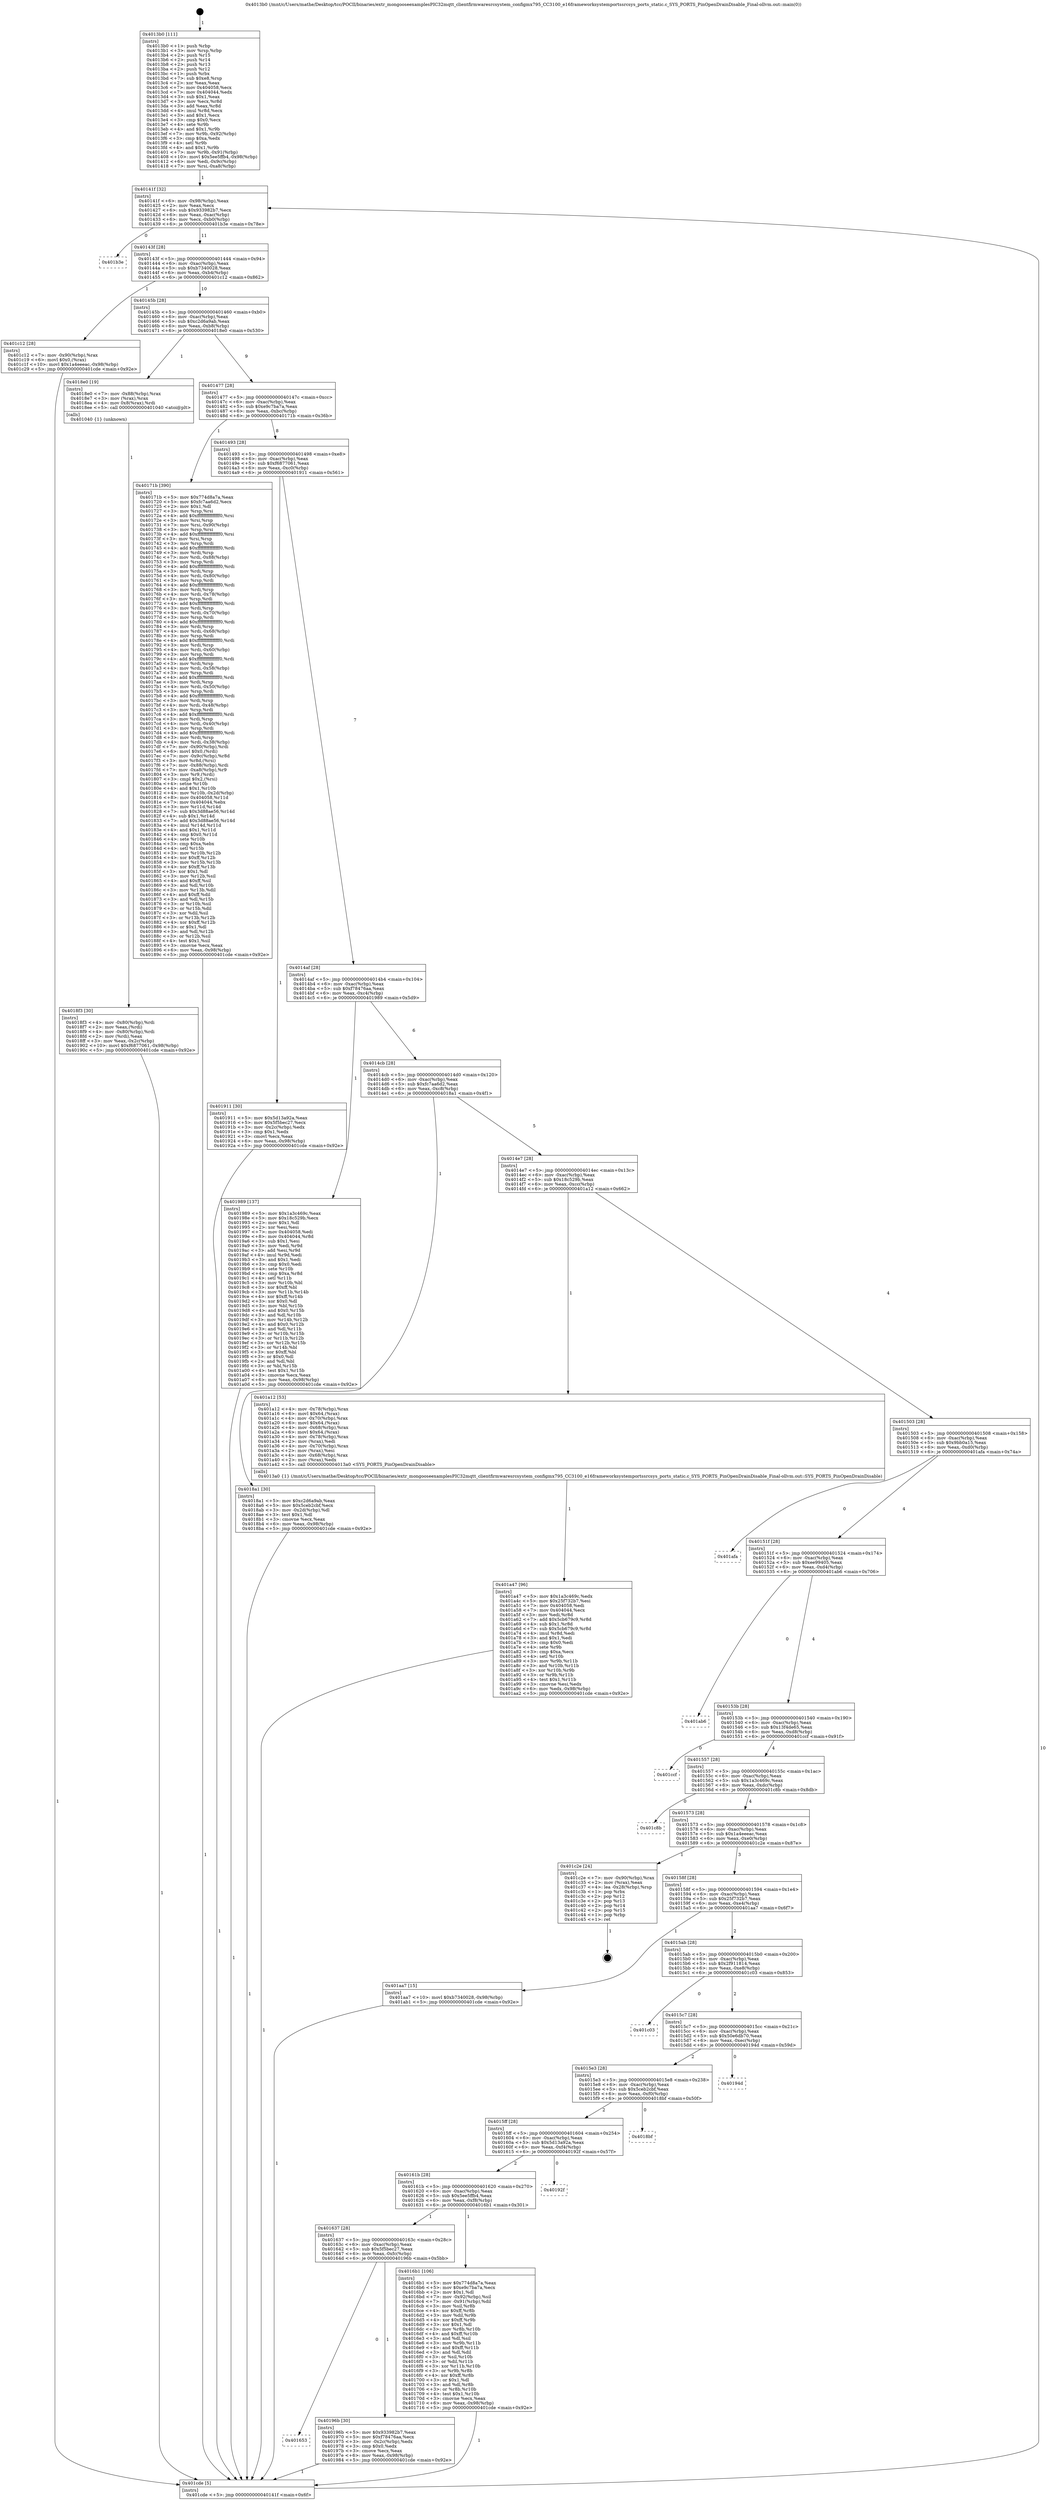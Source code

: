 digraph "0x4013b0" {
  label = "0x4013b0 (/mnt/c/Users/mathe/Desktop/tcc/POCII/binaries/extr_mongooseexamplesPIC32mqtt_clientfirmwaresrcsystem_configmx795_CC3100_e16frameworksystemportssrcsys_ports_static.c_SYS_PORTS_PinOpenDrainDisable_Final-ollvm.out::main(0))"
  labelloc = "t"
  node[shape=record]

  Entry [label="",width=0.3,height=0.3,shape=circle,fillcolor=black,style=filled]
  "0x40141f" [label="{
     0x40141f [32]\l
     | [instrs]\l
     &nbsp;&nbsp;0x40141f \<+6\>: mov -0x98(%rbp),%eax\l
     &nbsp;&nbsp;0x401425 \<+2\>: mov %eax,%ecx\l
     &nbsp;&nbsp;0x401427 \<+6\>: sub $0x933982b7,%ecx\l
     &nbsp;&nbsp;0x40142d \<+6\>: mov %eax,-0xac(%rbp)\l
     &nbsp;&nbsp;0x401433 \<+6\>: mov %ecx,-0xb0(%rbp)\l
     &nbsp;&nbsp;0x401439 \<+6\>: je 0000000000401b3e \<main+0x78e\>\l
  }"]
  "0x401b3e" [label="{
     0x401b3e\l
  }", style=dashed]
  "0x40143f" [label="{
     0x40143f [28]\l
     | [instrs]\l
     &nbsp;&nbsp;0x40143f \<+5\>: jmp 0000000000401444 \<main+0x94\>\l
     &nbsp;&nbsp;0x401444 \<+6\>: mov -0xac(%rbp),%eax\l
     &nbsp;&nbsp;0x40144a \<+5\>: sub $0xb7340028,%eax\l
     &nbsp;&nbsp;0x40144f \<+6\>: mov %eax,-0xb4(%rbp)\l
     &nbsp;&nbsp;0x401455 \<+6\>: je 0000000000401c12 \<main+0x862\>\l
  }"]
  Exit [label="",width=0.3,height=0.3,shape=circle,fillcolor=black,style=filled,peripheries=2]
  "0x401c12" [label="{
     0x401c12 [28]\l
     | [instrs]\l
     &nbsp;&nbsp;0x401c12 \<+7\>: mov -0x90(%rbp),%rax\l
     &nbsp;&nbsp;0x401c19 \<+6\>: movl $0x0,(%rax)\l
     &nbsp;&nbsp;0x401c1f \<+10\>: movl $0x1a4eeeac,-0x98(%rbp)\l
     &nbsp;&nbsp;0x401c29 \<+5\>: jmp 0000000000401cde \<main+0x92e\>\l
  }"]
  "0x40145b" [label="{
     0x40145b [28]\l
     | [instrs]\l
     &nbsp;&nbsp;0x40145b \<+5\>: jmp 0000000000401460 \<main+0xb0\>\l
     &nbsp;&nbsp;0x401460 \<+6\>: mov -0xac(%rbp),%eax\l
     &nbsp;&nbsp;0x401466 \<+5\>: sub $0xc2d6a9ab,%eax\l
     &nbsp;&nbsp;0x40146b \<+6\>: mov %eax,-0xb8(%rbp)\l
     &nbsp;&nbsp;0x401471 \<+6\>: je 00000000004018e0 \<main+0x530\>\l
  }"]
  "0x401a47" [label="{
     0x401a47 [96]\l
     | [instrs]\l
     &nbsp;&nbsp;0x401a47 \<+5\>: mov $0x1a3c469c,%edx\l
     &nbsp;&nbsp;0x401a4c \<+5\>: mov $0x25f732b7,%esi\l
     &nbsp;&nbsp;0x401a51 \<+7\>: mov 0x404058,%edi\l
     &nbsp;&nbsp;0x401a58 \<+7\>: mov 0x404044,%ecx\l
     &nbsp;&nbsp;0x401a5f \<+3\>: mov %edi,%r8d\l
     &nbsp;&nbsp;0x401a62 \<+7\>: add $0x5cb679c9,%r8d\l
     &nbsp;&nbsp;0x401a69 \<+4\>: sub $0x1,%r8d\l
     &nbsp;&nbsp;0x401a6d \<+7\>: sub $0x5cb679c9,%r8d\l
     &nbsp;&nbsp;0x401a74 \<+4\>: imul %r8d,%edi\l
     &nbsp;&nbsp;0x401a78 \<+3\>: and $0x1,%edi\l
     &nbsp;&nbsp;0x401a7b \<+3\>: cmp $0x0,%edi\l
     &nbsp;&nbsp;0x401a7e \<+4\>: sete %r9b\l
     &nbsp;&nbsp;0x401a82 \<+3\>: cmp $0xa,%ecx\l
     &nbsp;&nbsp;0x401a85 \<+4\>: setl %r10b\l
     &nbsp;&nbsp;0x401a89 \<+3\>: mov %r9b,%r11b\l
     &nbsp;&nbsp;0x401a8c \<+3\>: and %r10b,%r11b\l
     &nbsp;&nbsp;0x401a8f \<+3\>: xor %r10b,%r9b\l
     &nbsp;&nbsp;0x401a92 \<+3\>: or %r9b,%r11b\l
     &nbsp;&nbsp;0x401a95 \<+4\>: test $0x1,%r11b\l
     &nbsp;&nbsp;0x401a99 \<+3\>: cmovne %esi,%edx\l
     &nbsp;&nbsp;0x401a9c \<+6\>: mov %edx,-0x98(%rbp)\l
     &nbsp;&nbsp;0x401aa2 \<+5\>: jmp 0000000000401cde \<main+0x92e\>\l
  }"]
  "0x4018e0" [label="{
     0x4018e0 [19]\l
     | [instrs]\l
     &nbsp;&nbsp;0x4018e0 \<+7\>: mov -0x88(%rbp),%rax\l
     &nbsp;&nbsp;0x4018e7 \<+3\>: mov (%rax),%rax\l
     &nbsp;&nbsp;0x4018ea \<+4\>: mov 0x8(%rax),%rdi\l
     &nbsp;&nbsp;0x4018ee \<+5\>: call 0000000000401040 \<atoi@plt\>\l
     | [calls]\l
     &nbsp;&nbsp;0x401040 \{1\} (unknown)\l
  }"]
  "0x401477" [label="{
     0x401477 [28]\l
     | [instrs]\l
     &nbsp;&nbsp;0x401477 \<+5\>: jmp 000000000040147c \<main+0xcc\>\l
     &nbsp;&nbsp;0x40147c \<+6\>: mov -0xac(%rbp),%eax\l
     &nbsp;&nbsp;0x401482 \<+5\>: sub $0xe9c7ba7a,%eax\l
     &nbsp;&nbsp;0x401487 \<+6\>: mov %eax,-0xbc(%rbp)\l
     &nbsp;&nbsp;0x40148d \<+6\>: je 000000000040171b \<main+0x36b\>\l
  }"]
  "0x401653" [label="{
     0x401653\l
  }", style=dashed]
  "0x40171b" [label="{
     0x40171b [390]\l
     | [instrs]\l
     &nbsp;&nbsp;0x40171b \<+5\>: mov $0x774d8a7a,%eax\l
     &nbsp;&nbsp;0x401720 \<+5\>: mov $0xfc7aa6d2,%ecx\l
     &nbsp;&nbsp;0x401725 \<+2\>: mov $0x1,%dl\l
     &nbsp;&nbsp;0x401727 \<+3\>: mov %rsp,%rsi\l
     &nbsp;&nbsp;0x40172a \<+4\>: add $0xfffffffffffffff0,%rsi\l
     &nbsp;&nbsp;0x40172e \<+3\>: mov %rsi,%rsp\l
     &nbsp;&nbsp;0x401731 \<+7\>: mov %rsi,-0x90(%rbp)\l
     &nbsp;&nbsp;0x401738 \<+3\>: mov %rsp,%rsi\l
     &nbsp;&nbsp;0x40173b \<+4\>: add $0xfffffffffffffff0,%rsi\l
     &nbsp;&nbsp;0x40173f \<+3\>: mov %rsi,%rsp\l
     &nbsp;&nbsp;0x401742 \<+3\>: mov %rsp,%rdi\l
     &nbsp;&nbsp;0x401745 \<+4\>: add $0xfffffffffffffff0,%rdi\l
     &nbsp;&nbsp;0x401749 \<+3\>: mov %rdi,%rsp\l
     &nbsp;&nbsp;0x40174c \<+7\>: mov %rdi,-0x88(%rbp)\l
     &nbsp;&nbsp;0x401753 \<+3\>: mov %rsp,%rdi\l
     &nbsp;&nbsp;0x401756 \<+4\>: add $0xfffffffffffffff0,%rdi\l
     &nbsp;&nbsp;0x40175a \<+3\>: mov %rdi,%rsp\l
     &nbsp;&nbsp;0x40175d \<+4\>: mov %rdi,-0x80(%rbp)\l
     &nbsp;&nbsp;0x401761 \<+3\>: mov %rsp,%rdi\l
     &nbsp;&nbsp;0x401764 \<+4\>: add $0xfffffffffffffff0,%rdi\l
     &nbsp;&nbsp;0x401768 \<+3\>: mov %rdi,%rsp\l
     &nbsp;&nbsp;0x40176b \<+4\>: mov %rdi,-0x78(%rbp)\l
     &nbsp;&nbsp;0x40176f \<+3\>: mov %rsp,%rdi\l
     &nbsp;&nbsp;0x401772 \<+4\>: add $0xfffffffffffffff0,%rdi\l
     &nbsp;&nbsp;0x401776 \<+3\>: mov %rdi,%rsp\l
     &nbsp;&nbsp;0x401779 \<+4\>: mov %rdi,-0x70(%rbp)\l
     &nbsp;&nbsp;0x40177d \<+3\>: mov %rsp,%rdi\l
     &nbsp;&nbsp;0x401780 \<+4\>: add $0xfffffffffffffff0,%rdi\l
     &nbsp;&nbsp;0x401784 \<+3\>: mov %rdi,%rsp\l
     &nbsp;&nbsp;0x401787 \<+4\>: mov %rdi,-0x68(%rbp)\l
     &nbsp;&nbsp;0x40178b \<+3\>: mov %rsp,%rdi\l
     &nbsp;&nbsp;0x40178e \<+4\>: add $0xfffffffffffffff0,%rdi\l
     &nbsp;&nbsp;0x401792 \<+3\>: mov %rdi,%rsp\l
     &nbsp;&nbsp;0x401795 \<+4\>: mov %rdi,-0x60(%rbp)\l
     &nbsp;&nbsp;0x401799 \<+3\>: mov %rsp,%rdi\l
     &nbsp;&nbsp;0x40179c \<+4\>: add $0xfffffffffffffff0,%rdi\l
     &nbsp;&nbsp;0x4017a0 \<+3\>: mov %rdi,%rsp\l
     &nbsp;&nbsp;0x4017a3 \<+4\>: mov %rdi,-0x58(%rbp)\l
     &nbsp;&nbsp;0x4017a7 \<+3\>: mov %rsp,%rdi\l
     &nbsp;&nbsp;0x4017aa \<+4\>: add $0xfffffffffffffff0,%rdi\l
     &nbsp;&nbsp;0x4017ae \<+3\>: mov %rdi,%rsp\l
     &nbsp;&nbsp;0x4017b1 \<+4\>: mov %rdi,-0x50(%rbp)\l
     &nbsp;&nbsp;0x4017b5 \<+3\>: mov %rsp,%rdi\l
     &nbsp;&nbsp;0x4017b8 \<+4\>: add $0xfffffffffffffff0,%rdi\l
     &nbsp;&nbsp;0x4017bc \<+3\>: mov %rdi,%rsp\l
     &nbsp;&nbsp;0x4017bf \<+4\>: mov %rdi,-0x48(%rbp)\l
     &nbsp;&nbsp;0x4017c3 \<+3\>: mov %rsp,%rdi\l
     &nbsp;&nbsp;0x4017c6 \<+4\>: add $0xfffffffffffffff0,%rdi\l
     &nbsp;&nbsp;0x4017ca \<+3\>: mov %rdi,%rsp\l
     &nbsp;&nbsp;0x4017cd \<+4\>: mov %rdi,-0x40(%rbp)\l
     &nbsp;&nbsp;0x4017d1 \<+3\>: mov %rsp,%rdi\l
     &nbsp;&nbsp;0x4017d4 \<+4\>: add $0xfffffffffffffff0,%rdi\l
     &nbsp;&nbsp;0x4017d8 \<+3\>: mov %rdi,%rsp\l
     &nbsp;&nbsp;0x4017db \<+4\>: mov %rdi,-0x38(%rbp)\l
     &nbsp;&nbsp;0x4017df \<+7\>: mov -0x90(%rbp),%rdi\l
     &nbsp;&nbsp;0x4017e6 \<+6\>: movl $0x0,(%rdi)\l
     &nbsp;&nbsp;0x4017ec \<+7\>: mov -0x9c(%rbp),%r8d\l
     &nbsp;&nbsp;0x4017f3 \<+3\>: mov %r8d,(%rsi)\l
     &nbsp;&nbsp;0x4017f6 \<+7\>: mov -0x88(%rbp),%rdi\l
     &nbsp;&nbsp;0x4017fd \<+7\>: mov -0xa8(%rbp),%r9\l
     &nbsp;&nbsp;0x401804 \<+3\>: mov %r9,(%rdi)\l
     &nbsp;&nbsp;0x401807 \<+3\>: cmpl $0x2,(%rsi)\l
     &nbsp;&nbsp;0x40180a \<+4\>: setne %r10b\l
     &nbsp;&nbsp;0x40180e \<+4\>: and $0x1,%r10b\l
     &nbsp;&nbsp;0x401812 \<+4\>: mov %r10b,-0x2d(%rbp)\l
     &nbsp;&nbsp;0x401816 \<+8\>: mov 0x404058,%r11d\l
     &nbsp;&nbsp;0x40181e \<+7\>: mov 0x404044,%ebx\l
     &nbsp;&nbsp;0x401825 \<+3\>: mov %r11d,%r14d\l
     &nbsp;&nbsp;0x401828 \<+7\>: sub $0x3d88ae56,%r14d\l
     &nbsp;&nbsp;0x40182f \<+4\>: sub $0x1,%r14d\l
     &nbsp;&nbsp;0x401833 \<+7\>: add $0x3d88ae56,%r14d\l
     &nbsp;&nbsp;0x40183a \<+4\>: imul %r14d,%r11d\l
     &nbsp;&nbsp;0x40183e \<+4\>: and $0x1,%r11d\l
     &nbsp;&nbsp;0x401842 \<+4\>: cmp $0x0,%r11d\l
     &nbsp;&nbsp;0x401846 \<+4\>: sete %r10b\l
     &nbsp;&nbsp;0x40184a \<+3\>: cmp $0xa,%ebx\l
     &nbsp;&nbsp;0x40184d \<+4\>: setl %r15b\l
     &nbsp;&nbsp;0x401851 \<+3\>: mov %r10b,%r12b\l
     &nbsp;&nbsp;0x401854 \<+4\>: xor $0xff,%r12b\l
     &nbsp;&nbsp;0x401858 \<+3\>: mov %r15b,%r13b\l
     &nbsp;&nbsp;0x40185b \<+4\>: xor $0xff,%r13b\l
     &nbsp;&nbsp;0x40185f \<+3\>: xor $0x1,%dl\l
     &nbsp;&nbsp;0x401862 \<+3\>: mov %r12b,%sil\l
     &nbsp;&nbsp;0x401865 \<+4\>: and $0xff,%sil\l
     &nbsp;&nbsp;0x401869 \<+3\>: and %dl,%r10b\l
     &nbsp;&nbsp;0x40186c \<+3\>: mov %r13b,%dil\l
     &nbsp;&nbsp;0x40186f \<+4\>: and $0xff,%dil\l
     &nbsp;&nbsp;0x401873 \<+3\>: and %dl,%r15b\l
     &nbsp;&nbsp;0x401876 \<+3\>: or %r10b,%sil\l
     &nbsp;&nbsp;0x401879 \<+3\>: or %r15b,%dil\l
     &nbsp;&nbsp;0x40187c \<+3\>: xor %dil,%sil\l
     &nbsp;&nbsp;0x40187f \<+3\>: or %r13b,%r12b\l
     &nbsp;&nbsp;0x401882 \<+4\>: xor $0xff,%r12b\l
     &nbsp;&nbsp;0x401886 \<+3\>: or $0x1,%dl\l
     &nbsp;&nbsp;0x401889 \<+3\>: and %dl,%r12b\l
     &nbsp;&nbsp;0x40188c \<+3\>: or %r12b,%sil\l
     &nbsp;&nbsp;0x40188f \<+4\>: test $0x1,%sil\l
     &nbsp;&nbsp;0x401893 \<+3\>: cmovne %ecx,%eax\l
     &nbsp;&nbsp;0x401896 \<+6\>: mov %eax,-0x98(%rbp)\l
     &nbsp;&nbsp;0x40189c \<+5\>: jmp 0000000000401cde \<main+0x92e\>\l
  }"]
  "0x401493" [label="{
     0x401493 [28]\l
     | [instrs]\l
     &nbsp;&nbsp;0x401493 \<+5\>: jmp 0000000000401498 \<main+0xe8\>\l
     &nbsp;&nbsp;0x401498 \<+6\>: mov -0xac(%rbp),%eax\l
     &nbsp;&nbsp;0x40149e \<+5\>: sub $0xf6877061,%eax\l
     &nbsp;&nbsp;0x4014a3 \<+6\>: mov %eax,-0xc0(%rbp)\l
     &nbsp;&nbsp;0x4014a9 \<+6\>: je 0000000000401911 \<main+0x561\>\l
  }"]
  "0x40196b" [label="{
     0x40196b [30]\l
     | [instrs]\l
     &nbsp;&nbsp;0x40196b \<+5\>: mov $0x933982b7,%eax\l
     &nbsp;&nbsp;0x401970 \<+5\>: mov $0xf78476aa,%ecx\l
     &nbsp;&nbsp;0x401975 \<+3\>: mov -0x2c(%rbp),%edx\l
     &nbsp;&nbsp;0x401978 \<+3\>: cmp $0x0,%edx\l
     &nbsp;&nbsp;0x40197b \<+3\>: cmove %ecx,%eax\l
     &nbsp;&nbsp;0x40197e \<+6\>: mov %eax,-0x98(%rbp)\l
     &nbsp;&nbsp;0x401984 \<+5\>: jmp 0000000000401cde \<main+0x92e\>\l
  }"]
  "0x401911" [label="{
     0x401911 [30]\l
     | [instrs]\l
     &nbsp;&nbsp;0x401911 \<+5\>: mov $0x5d13a92a,%eax\l
     &nbsp;&nbsp;0x401916 \<+5\>: mov $0x5f5bec27,%ecx\l
     &nbsp;&nbsp;0x40191b \<+3\>: mov -0x2c(%rbp),%edx\l
     &nbsp;&nbsp;0x40191e \<+3\>: cmp $0x1,%edx\l
     &nbsp;&nbsp;0x401921 \<+3\>: cmovl %ecx,%eax\l
     &nbsp;&nbsp;0x401924 \<+6\>: mov %eax,-0x98(%rbp)\l
     &nbsp;&nbsp;0x40192a \<+5\>: jmp 0000000000401cde \<main+0x92e\>\l
  }"]
  "0x4014af" [label="{
     0x4014af [28]\l
     | [instrs]\l
     &nbsp;&nbsp;0x4014af \<+5\>: jmp 00000000004014b4 \<main+0x104\>\l
     &nbsp;&nbsp;0x4014b4 \<+6\>: mov -0xac(%rbp),%eax\l
     &nbsp;&nbsp;0x4014ba \<+5\>: sub $0xf78476aa,%eax\l
     &nbsp;&nbsp;0x4014bf \<+6\>: mov %eax,-0xc4(%rbp)\l
     &nbsp;&nbsp;0x4014c5 \<+6\>: je 0000000000401989 \<main+0x5d9\>\l
  }"]
  "0x4018f3" [label="{
     0x4018f3 [30]\l
     | [instrs]\l
     &nbsp;&nbsp;0x4018f3 \<+4\>: mov -0x80(%rbp),%rdi\l
     &nbsp;&nbsp;0x4018f7 \<+2\>: mov %eax,(%rdi)\l
     &nbsp;&nbsp;0x4018f9 \<+4\>: mov -0x80(%rbp),%rdi\l
     &nbsp;&nbsp;0x4018fd \<+2\>: mov (%rdi),%eax\l
     &nbsp;&nbsp;0x4018ff \<+3\>: mov %eax,-0x2c(%rbp)\l
     &nbsp;&nbsp;0x401902 \<+10\>: movl $0xf6877061,-0x98(%rbp)\l
     &nbsp;&nbsp;0x40190c \<+5\>: jmp 0000000000401cde \<main+0x92e\>\l
  }"]
  "0x401989" [label="{
     0x401989 [137]\l
     | [instrs]\l
     &nbsp;&nbsp;0x401989 \<+5\>: mov $0x1a3c469c,%eax\l
     &nbsp;&nbsp;0x40198e \<+5\>: mov $0x18c529b,%ecx\l
     &nbsp;&nbsp;0x401993 \<+2\>: mov $0x1,%dl\l
     &nbsp;&nbsp;0x401995 \<+2\>: xor %esi,%esi\l
     &nbsp;&nbsp;0x401997 \<+7\>: mov 0x404058,%edi\l
     &nbsp;&nbsp;0x40199e \<+8\>: mov 0x404044,%r8d\l
     &nbsp;&nbsp;0x4019a6 \<+3\>: sub $0x1,%esi\l
     &nbsp;&nbsp;0x4019a9 \<+3\>: mov %edi,%r9d\l
     &nbsp;&nbsp;0x4019ac \<+3\>: add %esi,%r9d\l
     &nbsp;&nbsp;0x4019af \<+4\>: imul %r9d,%edi\l
     &nbsp;&nbsp;0x4019b3 \<+3\>: and $0x1,%edi\l
     &nbsp;&nbsp;0x4019b6 \<+3\>: cmp $0x0,%edi\l
     &nbsp;&nbsp;0x4019b9 \<+4\>: sete %r10b\l
     &nbsp;&nbsp;0x4019bd \<+4\>: cmp $0xa,%r8d\l
     &nbsp;&nbsp;0x4019c1 \<+4\>: setl %r11b\l
     &nbsp;&nbsp;0x4019c5 \<+3\>: mov %r10b,%bl\l
     &nbsp;&nbsp;0x4019c8 \<+3\>: xor $0xff,%bl\l
     &nbsp;&nbsp;0x4019cb \<+3\>: mov %r11b,%r14b\l
     &nbsp;&nbsp;0x4019ce \<+4\>: xor $0xff,%r14b\l
     &nbsp;&nbsp;0x4019d2 \<+3\>: xor $0x0,%dl\l
     &nbsp;&nbsp;0x4019d5 \<+3\>: mov %bl,%r15b\l
     &nbsp;&nbsp;0x4019d8 \<+4\>: and $0x0,%r15b\l
     &nbsp;&nbsp;0x4019dc \<+3\>: and %dl,%r10b\l
     &nbsp;&nbsp;0x4019df \<+3\>: mov %r14b,%r12b\l
     &nbsp;&nbsp;0x4019e2 \<+4\>: and $0x0,%r12b\l
     &nbsp;&nbsp;0x4019e6 \<+3\>: and %dl,%r11b\l
     &nbsp;&nbsp;0x4019e9 \<+3\>: or %r10b,%r15b\l
     &nbsp;&nbsp;0x4019ec \<+3\>: or %r11b,%r12b\l
     &nbsp;&nbsp;0x4019ef \<+3\>: xor %r12b,%r15b\l
     &nbsp;&nbsp;0x4019f2 \<+3\>: or %r14b,%bl\l
     &nbsp;&nbsp;0x4019f5 \<+3\>: xor $0xff,%bl\l
     &nbsp;&nbsp;0x4019f8 \<+3\>: or $0x0,%dl\l
     &nbsp;&nbsp;0x4019fb \<+2\>: and %dl,%bl\l
     &nbsp;&nbsp;0x4019fd \<+3\>: or %bl,%r15b\l
     &nbsp;&nbsp;0x401a00 \<+4\>: test $0x1,%r15b\l
     &nbsp;&nbsp;0x401a04 \<+3\>: cmovne %ecx,%eax\l
     &nbsp;&nbsp;0x401a07 \<+6\>: mov %eax,-0x98(%rbp)\l
     &nbsp;&nbsp;0x401a0d \<+5\>: jmp 0000000000401cde \<main+0x92e\>\l
  }"]
  "0x4014cb" [label="{
     0x4014cb [28]\l
     | [instrs]\l
     &nbsp;&nbsp;0x4014cb \<+5\>: jmp 00000000004014d0 \<main+0x120\>\l
     &nbsp;&nbsp;0x4014d0 \<+6\>: mov -0xac(%rbp),%eax\l
     &nbsp;&nbsp;0x4014d6 \<+5\>: sub $0xfc7aa6d2,%eax\l
     &nbsp;&nbsp;0x4014db \<+6\>: mov %eax,-0xc8(%rbp)\l
     &nbsp;&nbsp;0x4014e1 \<+6\>: je 00000000004018a1 \<main+0x4f1\>\l
  }"]
  "0x4013b0" [label="{
     0x4013b0 [111]\l
     | [instrs]\l
     &nbsp;&nbsp;0x4013b0 \<+1\>: push %rbp\l
     &nbsp;&nbsp;0x4013b1 \<+3\>: mov %rsp,%rbp\l
     &nbsp;&nbsp;0x4013b4 \<+2\>: push %r15\l
     &nbsp;&nbsp;0x4013b6 \<+2\>: push %r14\l
     &nbsp;&nbsp;0x4013b8 \<+2\>: push %r13\l
     &nbsp;&nbsp;0x4013ba \<+2\>: push %r12\l
     &nbsp;&nbsp;0x4013bc \<+1\>: push %rbx\l
     &nbsp;&nbsp;0x4013bd \<+7\>: sub $0xe8,%rsp\l
     &nbsp;&nbsp;0x4013c4 \<+2\>: xor %eax,%eax\l
     &nbsp;&nbsp;0x4013c6 \<+7\>: mov 0x404058,%ecx\l
     &nbsp;&nbsp;0x4013cd \<+7\>: mov 0x404044,%edx\l
     &nbsp;&nbsp;0x4013d4 \<+3\>: sub $0x1,%eax\l
     &nbsp;&nbsp;0x4013d7 \<+3\>: mov %ecx,%r8d\l
     &nbsp;&nbsp;0x4013da \<+3\>: add %eax,%r8d\l
     &nbsp;&nbsp;0x4013dd \<+4\>: imul %r8d,%ecx\l
     &nbsp;&nbsp;0x4013e1 \<+3\>: and $0x1,%ecx\l
     &nbsp;&nbsp;0x4013e4 \<+3\>: cmp $0x0,%ecx\l
     &nbsp;&nbsp;0x4013e7 \<+4\>: sete %r9b\l
     &nbsp;&nbsp;0x4013eb \<+4\>: and $0x1,%r9b\l
     &nbsp;&nbsp;0x4013ef \<+7\>: mov %r9b,-0x92(%rbp)\l
     &nbsp;&nbsp;0x4013f6 \<+3\>: cmp $0xa,%edx\l
     &nbsp;&nbsp;0x4013f9 \<+4\>: setl %r9b\l
     &nbsp;&nbsp;0x4013fd \<+4\>: and $0x1,%r9b\l
     &nbsp;&nbsp;0x401401 \<+7\>: mov %r9b,-0x91(%rbp)\l
     &nbsp;&nbsp;0x401408 \<+10\>: movl $0x5ee5ffb4,-0x98(%rbp)\l
     &nbsp;&nbsp;0x401412 \<+6\>: mov %edi,-0x9c(%rbp)\l
     &nbsp;&nbsp;0x401418 \<+7\>: mov %rsi,-0xa8(%rbp)\l
  }"]
  "0x4018a1" [label="{
     0x4018a1 [30]\l
     | [instrs]\l
     &nbsp;&nbsp;0x4018a1 \<+5\>: mov $0xc2d6a9ab,%eax\l
     &nbsp;&nbsp;0x4018a6 \<+5\>: mov $0x5ceb2cbf,%ecx\l
     &nbsp;&nbsp;0x4018ab \<+3\>: mov -0x2d(%rbp),%dl\l
     &nbsp;&nbsp;0x4018ae \<+3\>: test $0x1,%dl\l
     &nbsp;&nbsp;0x4018b1 \<+3\>: cmovne %ecx,%eax\l
     &nbsp;&nbsp;0x4018b4 \<+6\>: mov %eax,-0x98(%rbp)\l
     &nbsp;&nbsp;0x4018ba \<+5\>: jmp 0000000000401cde \<main+0x92e\>\l
  }"]
  "0x4014e7" [label="{
     0x4014e7 [28]\l
     | [instrs]\l
     &nbsp;&nbsp;0x4014e7 \<+5\>: jmp 00000000004014ec \<main+0x13c\>\l
     &nbsp;&nbsp;0x4014ec \<+6\>: mov -0xac(%rbp),%eax\l
     &nbsp;&nbsp;0x4014f2 \<+5\>: sub $0x18c529b,%eax\l
     &nbsp;&nbsp;0x4014f7 \<+6\>: mov %eax,-0xcc(%rbp)\l
     &nbsp;&nbsp;0x4014fd \<+6\>: je 0000000000401a12 \<main+0x662\>\l
  }"]
  "0x401cde" [label="{
     0x401cde [5]\l
     | [instrs]\l
     &nbsp;&nbsp;0x401cde \<+5\>: jmp 000000000040141f \<main+0x6f\>\l
  }"]
  "0x401a12" [label="{
     0x401a12 [53]\l
     | [instrs]\l
     &nbsp;&nbsp;0x401a12 \<+4\>: mov -0x78(%rbp),%rax\l
     &nbsp;&nbsp;0x401a16 \<+6\>: movl $0x64,(%rax)\l
     &nbsp;&nbsp;0x401a1c \<+4\>: mov -0x70(%rbp),%rax\l
     &nbsp;&nbsp;0x401a20 \<+6\>: movl $0x64,(%rax)\l
     &nbsp;&nbsp;0x401a26 \<+4\>: mov -0x68(%rbp),%rax\l
     &nbsp;&nbsp;0x401a2a \<+6\>: movl $0x64,(%rax)\l
     &nbsp;&nbsp;0x401a30 \<+4\>: mov -0x78(%rbp),%rax\l
     &nbsp;&nbsp;0x401a34 \<+2\>: mov (%rax),%edi\l
     &nbsp;&nbsp;0x401a36 \<+4\>: mov -0x70(%rbp),%rax\l
     &nbsp;&nbsp;0x401a3a \<+2\>: mov (%rax),%esi\l
     &nbsp;&nbsp;0x401a3c \<+4\>: mov -0x68(%rbp),%rax\l
     &nbsp;&nbsp;0x401a40 \<+2\>: mov (%rax),%edx\l
     &nbsp;&nbsp;0x401a42 \<+5\>: call 00000000004013a0 \<SYS_PORTS_PinOpenDrainDisable\>\l
     | [calls]\l
     &nbsp;&nbsp;0x4013a0 \{1\} (/mnt/c/Users/mathe/Desktop/tcc/POCII/binaries/extr_mongooseexamplesPIC32mqtt_clientfirmwaresrcsystem_configmx795_CC3100_e16frameworksystemportssrcsys_ports_static.c_SYS_PORTS_PinOpenDrainDisable_Final-ollvm.out::SYS_PORTS_PinOpenDrainDisable)\l
  }"]
  "0x401503" [label="{
     0x401503 [28]\l
     | [instrs]\l
     &nbsp;&nbsp;0x401503 \<+5\>: jmp 0000000000401508 \<main+0x158\>\l
     &nbsp;&nbsp;0x401508 \<+6\>: mov -0xac(%rbp),%eax\l
     &nbsp;&nbsp;0x40150e \<+5\>: sub $0x9bb0a15,%eax\l
     &nbsp;&nbsp;0x401513 \<+6\>: mov %eax,-0xd0(%rbp)\l
     &nbsp;&nbsp;0x401519 \<+6\>: je 0000000000401afa \<main+0x74a\>\l
  }"]
  "0x401637" [label="{
     0x401637 [28]\l
     | [instrs]\l
     &nbsp;&nbsp;0x401637 \<+5\>: jmp 000000000040163c \<main+0x28c\>\l
     &nbsp;&nbsp;0x40163c \<+6\>: mov -0xac(%rbp),%eax\l
     &nbsp;&nbsp;0x401642 \<+5\>: sub $0x5f5bec27,%eax\l
     &nbsp;&nbsp;0x401647 \<+6\>: mov %eax,-0xfc(%rbp)\l
     &nbsp;&nbsp;0x40164d \<+6\>: je 000000000040196b \<main+0x5bb\>\l
  }"]
  "0x401afa" [label="{
     0x401afa\l
  }", style=dashed]
  "0x40151f" [label="{
     0x40151f [28]\l
     | [instrs]\l
     &nbsp;&nbsp;0x40151f \<+5\>: jmp 0000000000401524 \<main+0x174\>\l
     &nbsp;&nbsp;0x401524 \<+6\>: mov -0xac(%rbp),%eax\l
     &nbsp;&nbsp;0x40152a \<+5\>: sub $0xee99405,%eax\l
     &nbsp;&nbsp;0x40152f \<+6\>: mov %eax,-0xd4(%rbp)\l
     &nbsp;&nbsp;0x401535 \<+6\>: je 0000000000401ab6 \<main+0x706\>\l
  }"]
  "0x4016b1" [label="{
     0x4016b1 [106]\l
     | [instrs]\l
     &nbsp;&nbsp;0x4016b1 \<+5\>: mov $0x774d8a7a,%eax\l
     &nbsp;&nbsp;0x4016b6 \<+5\>: mov $0xe9c7ba7a,%ecx\l
     &nbsp;&nbsp;0x4016bb \<+2\>: mov $0x1,%dl\l
     &nbsp;&nbsp;0x4016bd \<+7\>: mov -0x92(%rbp),%sil\l
     &nbsp;&nbsp;0x4016c4 \<+7\>: mov -0x91(%rbp),%dil\l
     &nbsp;&nbsp;0x4016cb \<+3\>: mov %sil,%r8b\l
     &nbsp;&nbsp;0x4016ce \<+4\>: xor $0xff,%r8b\l
     &nbsp;&nbsp;0x4016d2 \<+3\>: mov %dil,%r9b\l
     &nbsp;&nbsp;0x4016d5 \<+4\>: xor $0xff,%r9b\l
     &nbsp;&nbsp;0x4016d9 \<+3\>: xor $0x1,%dl\l
     &nbsp;&nbsp;0x4016dc \<+3\>: mov %r8b,%r10b\l
     &nbsp;&nbsp;0x4016df \<+4\>: and $0xff,%r10b\l
     &nbsp;&nbsp;0x4016e3 \<+3\>: and %dl,%sil\l
     &nbsp;&nbsp;0x4016e6 \<+3\>: mov %r9b,%r11b\l
     &nbsp;&nbsp;0x4016e9 \<+4\>: and $0xff,%r11b\l
     &nbsp;&nbsp;0x4016ed \<+3\>: and %dl,%dil\l
     &nbsp;&nbsp;0x4016f0 \<+3\>: or %sil,%r10b\l
     &nbsp;&nbsp;0x4016f3 \<+3\>: or %dil,%r11b\l
     &nbsp;&nbsp;0x4016f6 \<+3\>: xor %r11b,%r10b\l
     &nbsp;&nbsp;0x4016f9 \<+3\>: or %r9b,%r8b\l
     &nbsp;&nbsp;0x4016fc \<+4\>: xor $0xff,%r8b\l
     &nbsp;&nbsp;0x401700 \<+3\>: or $0x1,%dl\l
     &nbsp;&nbsp;0x401703 \<+3\>: and %dl,%r8b\l
     &nbsp;&nbsp;0x401706 \<+3\>: or %r8b,%r10b\l
     &nbsp;&nbsp;0x401709 \<+4\>: test $0x1,%r10b\l
     &nbsp;&nbsp;0x40170d \<+3\>: cmovne %ecx,%eax\l
     &nbsp;&nbsp;0x401710 \<+6\>: mov %eax,-0x98(%rbp)\l
     &nbsp;&nbsp;0x401716 \<+5\>: jmp 0000000000401cde \<main+0x92e\>\l
  }"]
  "0x401ab6" [label="{
     0x401ab6\l
  }", style=dashed]
  "0x40153b" [label="{
     0x40153b [28]\l
     | [instrs]\l
     &nbsp;&nbsp;0x40153b \<+5\>: jmp 0000000000401540 \<main+0x190\>\l
     &nbsp;&nbsp;0x401540 \<+6\>: mov -0xac(%rbp),%eax\l
     &nbsp;&nbsp;0x401546 \<+5\>: sub $0x13f4de65,%eax\l
     &nbsp;&nbsp;0x40154b \<+6\>: mov %eax,-0xd8(%rbp)\l
     &nbsp;&nbsp;0x401551 \<+6\>: je 0000000000401ccf \<main+0x91f\>\l
  }"]
  "0x40161b" [label="{
     0x40161b [28]\l
     | [instrs]\l
     &nbsp;&nbsp;0x40161b \<+5\>: jmp 0000000000401620 \<main+0x270\>\l
     &nbsp;&nbsp;0x401620 \<+6\>: mov -0xac(%rbp),%eax\l
     &nbsp;&nbsp;0x401626 \<+5\>: sub $0x5ee5ffb4,%eax\l
     &nbsp;&nbsp;0x40162b \<+6\>: mov %eax,-0xf8(%rbp)\l
     &nbsp;&nbsp;0x401631 \<+6\>: je 00000000004016b1 \<main+0x301\>\l
  }"]
  "0x401ccf" [label="{
     0x401ccf\l
  }", style=dashed]
  "0x401557" [label="{
     0x401557 [28]\l
     | [instrs]\l
     &nbsp;&nbsp;0x401557 \<+5\>: jmp 000000000040155c \<main+0x1ac\>\l
     &nbsp;&nbsp;0x40155c \<+6\>: mov -0xac(%rbp),%eax\l
     &nbsp;&nbsp;0x401562 \<+5\>: sub $0x1a3c469c,%eax\l
     &nbsp;&nbsp;0x401567 \<+6\>: mov %eax,-0xdc(%rbp)\l
     &nbsp;&nbsp;0x40156d \<+6\>: je 0000000000401c8b \<main+0x8db\>\l
  }"]
  "0x40192f" [label="{
     0x40192f\l
  }", style=dashed]
  "0x401c8b" [label="{
     0x401c8b\l
  }", style=dashed]
  "0x401573" [label="{
     0x401573 [28]\l
     | [instrs]\l
     &nbsp;&nbsp;0x401573 \<+5\>: jmp 0000000000401578 \<main+0x1c8\>\l
     &nbsp;&nbsp;0x401578 \<+6\>: mov -0xac(%rbp),%eax\l
     &nbsp;&nbsp;0x40157e \<+5\>: sub $0x1a4eeeac,%eax\l
     &nbsp;&nbsp;0x401583 \<+6\>: mov %eax,-0xe0(%rbp)\l
     &nbsp;&nbsp;0x401589 \<+6\>: je 0000000000401c2e \<main+0x87e\>\l
  }"]
  "0x4015ff" [label="{
     0x4015ff [28]\l
     | [instrs]\l
     &nbsp;&nbsp;0x4015ff \<+5\>: jmp 0000000000401604 \<main+0x254\>\l
     &nbsp;&nbsp;0x401604 \<+6\>: mov -0xac(%rbp),%eax\l
     &nbsp;&nbsp;0x40160a \<+5\>: sub $0x5d13a92a,%eax\l
     &nbsp;&nbsp;0x40160f \<+6\>: mov %eax,-0xf4(%rbp)\l
     &nbsp;&nbsp;0x401615 \<+6\>: je 000000000040192f \<main+0x57f\>\l
  }"]
  "0x401c2e" [label="{
     0x401c2e [24]\l
     | [instrs]\l
     &nbsp;&nbsp;0x401c2e \<+7\>: mov -0x90(%rbp),%rax\l
     &nbsp;&nbsp;0x401c35 \<+2\>: mov (%rax),%eax\l
     &nbsp;&nbsp;0x401c37 \<+4\>: lea -0x28(%rbp),%rsp\l
     &nbsp;&nbsp;0x401c3b \<+1\>: pop %rbx\l
     &nbsp;&nbsp;0x401c3c \<+2\>: pop %r12\l
     &nbsp;&nbsp;0x401c3e \<+2\>: pop %r13\l
     &nbsp;&nbsp;0x401c40 \<+2\>: pop %r14\l
     &nbsp;&nbsp;0x401c42 \<+2\>: pop %r15\l
     &nbsp;&nbsp;0x401c44 \<+1\>: pop %rbp\l
     &nbsp;&nbsp;0x401c45 \<+1\>: ret\l
  }"]
  "0x40158f" [label="{
     0x40158f [28]\l
     | [instrs]\l
     &nbsp;&nbsp;0x40158f \<+5\>: jmp 0000000000401594 \<main+0x1e4\>\l
     &nbsp;&nbsp;0x401594 \<+6\>: mov -0xac(%rbp),%eax\l
     &nbsp;&nbsp;0x40159a \<+5\>: sub $0x25f732b7,%eax\l
     &nbsp;&nbsp;0x40159f \<+6\>: mov %eax,-0xe4(%rbp)\l
     &nbsp;&nbsp;0x4015a5 \<+6\>: je 0000000000401aa7 \<main+0x6f7\>\l
  }"]
  "0x4018bf" [label="{
     0x4018bf\l
  }", style=dashed]
  "0x401aa7" [label="{
     0x401aa7 [15]\l
     | [instrs]\l
     &nbsp;&nbsp;0x401aa7 \<+10\>: movl $0xb7340028,-0x98(%rbp)\l
     &nbsp;&nbsp;0x401ab1 \<+5\>: jmp 0000000000401cde \<main+0x92e\>\l
  }"]
  "0x4015ab" [label="{
     0x4015ab [28]\l
     | [instrs]\l
     &nbsp;&nbsp;0x4015ab \<+5\>: jmp 00000000004015b0 \<main+0x200\>\l
     &nbsp;&nbsp;0x4015b0 \<+6\>: mov -0xac(%rbp),%eax\l
     &nbsp;&nbsp;0x4015b6 \<+5\>: sub $0x2f911814,%eax\l
     &nbsp;&nbsp;0x4015bb \<+6\>: mov %eax,-0xe8(%rbp)\l
     &nbsp;&nbsp;0x4015c1 \<+6\>: je 0000000000401c03 \<main+0x853\>\l
  }"]
  "0x4015e3" [label="{
     0x4015e3 [28]\l
     | [instrs]\l
     &nbsp;&nbsp;0x4015e3 \<+5\>: jmp 00000000004015e8 \<main+0x238\>\l
     &nbsp;&nbsp;0x4015e8 \<+6\>: mov -0xac(%rbp),%eax\l
     &nbsp;&nbsp;0x4015ee \<+5\>: sub $0x5ceb2cbf,%eax\l
     &nbsp;&nbsp;0x4015f3 \<+6\>: mov %eax,-0xf0(%rbp)\l
     &nbsp;&nbsp;0x4015f9 \<+6\>: je 00000000004018bf \<main+0x50f\>\l
  }"]
  "0x401c03" [label="{
     0x401c03\l
  }", style=dashed]
  "0x4015c7" [label="{
     0x4015c7 [28]\l
     | [instrs]\l
     &nbsp;&nbsp;0x4015c7 \<+5\>: jmp 00000000004015cc \<main+0x21c\>\l
     &nbsp;&nbsp;0x4015cc \<+6\>: mov -0xac(%rbp),%eax\l
     &nbsp;&nbsp;0x4015d2 \<+5\>: sub $0x50e6db70,%eax\l
     &nbsp;&nbsp;0x4015d7 \<+6\>: mov %eax,-0xec(%rbp)\l
     &nbsp;&nbsp;0x4015dd \<+6\>: je 000000000040194d \<main+0x59d\>\l
  }"]
  "0x40194d" [label="{
     0x40194d\l
  }", style=dashed]
  Entry -> "0x4013b0" [label=" 1"]
  "0x40141f" -> "0x401b3e" [label=" 0"]
  "0x40141f" -> "0x40143f" [label=" 11"]
  "0x401c2e" -> Exit [label=" 1"]
  "0x40143f" -> "0x401c12" [label=" 1"]
  "0x40143f" -> "0x40145b" [label=" 10"]
  "0x401c12" -> "0x401cde" [label=" 1"]
  "0x40145b" -> "0x4018e0" [label=" 1"]
  "0x40145b" -> "0x401477" [label=" 9"]
  "0x401aa7" -> "0x401cde" [label=" 1"]
  "0x401477" -> "0x40171b" [label=" 1"]
  "0x401477" -> "0x401493" [label=" 8"]
  "0x401a47" -> "0x401cde" [label=" 1"]
  "0x401493" -> "0x401911" [label=" 1"]
  "0x401493" -> "0x4014af" [label=" 7"]
  "0x401a12" -> "0x401a47" [label=" 1"]
  "0x4014af" -> "0x401989" [label=" 1"]
  "0x4014af" -> "0x4014cb" [label=" 6"]
  "0x40196b" -> "0x401cde" [label=" 1"]
  "0x4014cb" -> "0x4018a1" [label=" 1"]
  "0x4014cb" -> "0x4014e7" [label=" 5"]
  "0x401637" -> "0x40196b" [label=" 1"]
  "0x4014e7" -> "0x401a12" [label=" 1"]
  "0x4014e7" -> "0x401503" [label=" 4"]
  "0x401989" -> "0x401cde" [label=" 1"]
  "0x401503" -> "0x401afa" [label=" 0"]
  "0x401503" -> "0x40151f" [label=" 4"]
  "0x401911" -> "0x401cde" [label=" 1"]
  "0x40151f" -> "0x401ab6" [label=" 0"]
  "0x40151f" -> "0x40153b" [label=" 4"]
  "0x4018f3" -> "0x401cde" [label=" 1"]
  "0x40153b" -> "0x401ccf" [label=" 0"]
  "0x40153b" -> "0x401557" [label=" 4"]
  "0x4018a1" -> "0x401cde" [label=" 1"]
  "0x401557" -> "0x401c8b" [label=" 0"]
  "0x401557" -> "0x401573" [label=" 4"]
  "0x40171b" -> "0x401cde" [label=" 1"]
  "0x401573" -> "0x401c2e" [label=" 1"]
  "0x401573" -> "0x40158f" [label=" 3"]
  "0x401cde" -> "0x40141f" [label=" 10"]
  "0x40158f" -> "0x401aa7" [label=" 1"]
  "0x40158f" -> "0x4015ab" [label=" 2"]
  "0x4013b0" -> "0x40141f" [label=" 1"]
  "0x4015ab" -> "0x401c03" [label=" 0"]
  "0x4015ab" -> "0x4015c7" [label=" 2"]
  "0x40161b" -> "0x401637" [label=" 1"]
  "0x4015c7" -> "0x40194d" [label=" 0"]
  "0x4015c7" -> "0x4015e3" [label=" 2"]
  "0x4016b1" -> "0x401cde" [label=" 1"]
  "0x4015e3" -> "0x4018bf" [label=" 0"]
  "0x4015e3" -> "0x4015ff" [label=" 2"]
  "0x401637" -> "0x401653" [label=" 0"]
  "0x4015ff" -> "0x40192f" [label=" 0"]
  "0x4015ff" -> "0x40161b" [label=" 2"]
  "0x4018e0" -> "0x4018f3" [label=" 1"]
  "0x40161b" -> "0x4016b1" [label=" 1"]
}

